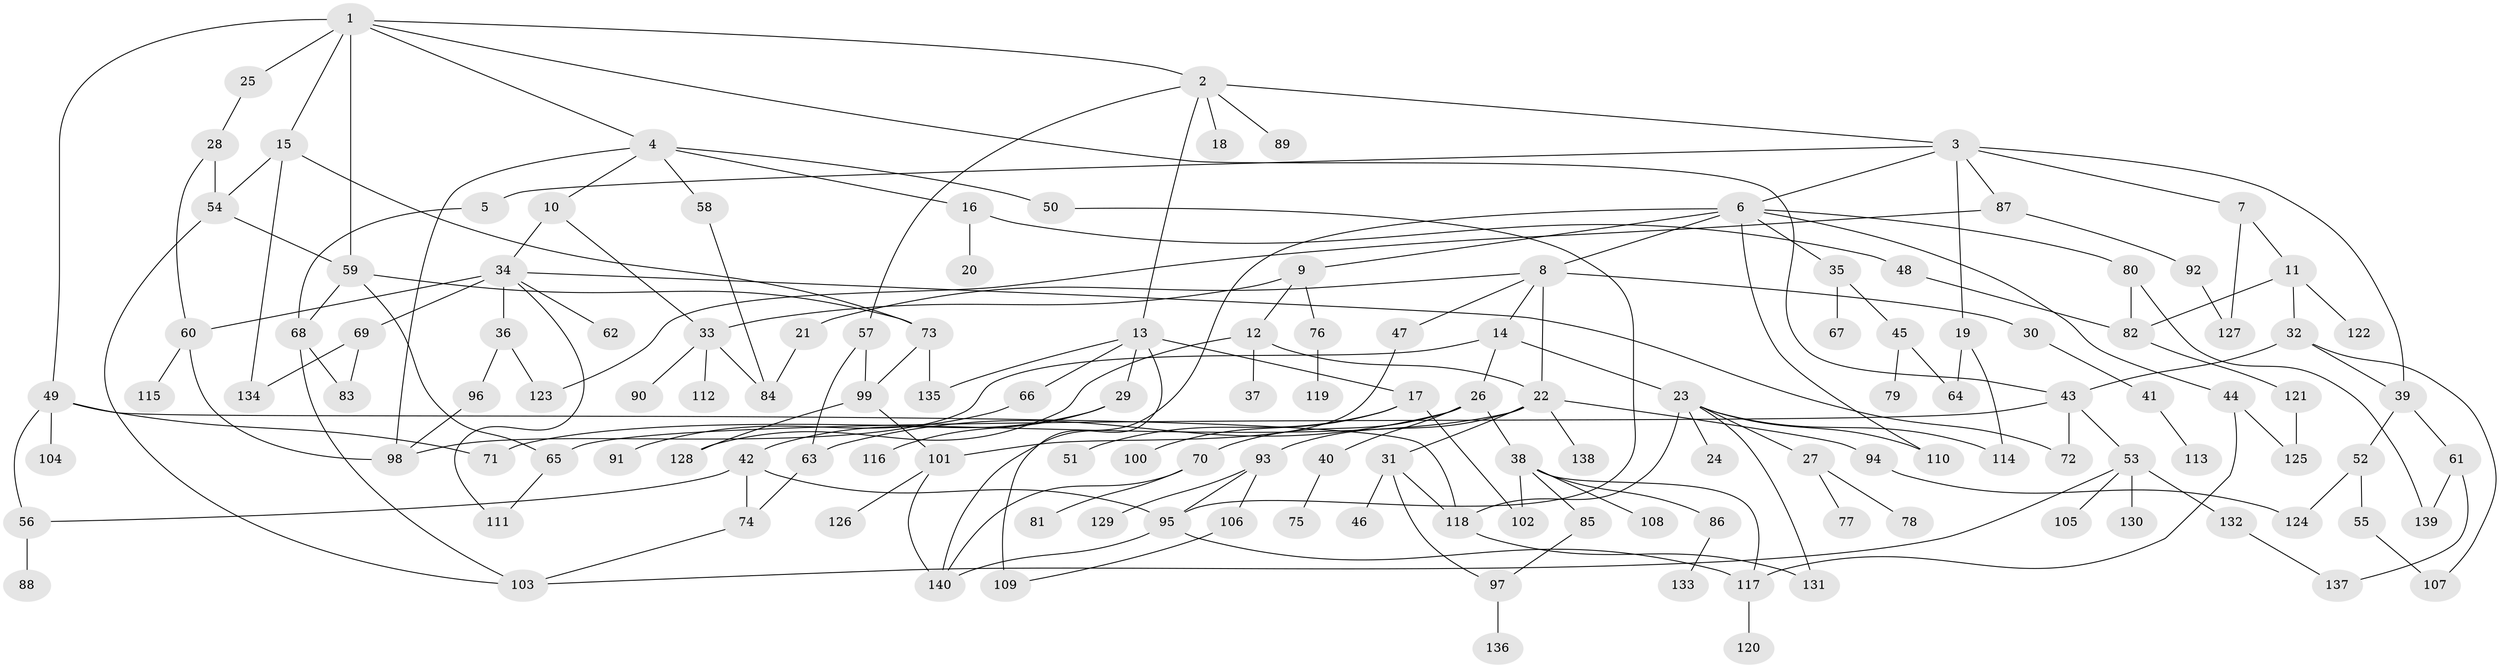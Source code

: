 // Generated by graph-tools (version 1.1) at 2025/10/02/27/25 16:10:56]
// undirected, 140 vertices, 194 edges
graph export_dot {
graph [start="1"]
  node [color=gray90,style=filled];
  1;
  2;
  3;
  4;
  5;
  6;
  7;
  8;
  9;
  10;
  11;
  12;
  13;
  14;
  15;
  16;
  17;
  18;
  19;
  20;
  21;
  22;
  23;
  24;
  25;
  26;
  27;
  28;
  29;
  30;
  31;
  32;
  33;
  34;
  35;
  36;
  37;
  38;
  39;
  40;
  41;
  42;
  43;
  44;
  45;
  46;
  47;
  48;
  49;
  50;
  51;
  52;
  53;
  54;
  55;
  56;
  57;
  58;
  59;
  60;
  61;
  62;
  63;
  64;
  65;
  66;
  67;
  68;
  69;
  70;
  71;
  72;
  73;
  74;
  75;
  76;
  77;
  78;
  79;
  80;
  81;
  82;
  83;
  84;
  85;
  86;
  87;
  88;
  89;
  90;
  91;
  92;
  93;
  94;
  95;
  96;
  97;
  98;
  99;
  100;
  101;
  102;
  103;
  104;
  105;
  106;
  107;
  108;
  109;
  110;
  111;
  112;
  113;
  114;
  115;
  116;
  117;
  118;
  119;
  120;
  121;
  122;
  123;
  124;
  125;
  126;
  127;
  128;
  129;
  130;
  131;
  132;
  133;
  134;
  135;
  136;
  137;
  138;
  139;
  140;
  1 -- 2;
  1 -- 4;
  1 -- 15;
  1 -- 25;
  1 -- 49;
  1 -- 59;
  1 -- 43;
  2 -- 3;
  2 -- 13;
  2 -- 18;
  2 -- 57;
  2 -- 89;
  3 -- 5;
  3 -- 6;
  3 -- 7;
  3 -- 19;
  3 -- 39;
  3 -- 87;
  4 -- 10;
  4 -- 16;
  4 -- 50;
  4 -- 58;
  4 -- 98;
  5 -- 68;
  6 -- 8;
  6 -- 9;
  6 -- 35;
  6 -- 44;
  6 -- 80;
  6 -- 140;
  6 -- 110;
  7 -- 11;
  7 -- 127;
  8 -- 14;
  8 -- 21;
  8 -- 30;
  8 -- 47;
  8 -- 22;
  9 -- 12;
  9 -- 76;
  9 -- 33;
  10 -- 33;
  10 -- 34;
  11 -- 32;
  11 -- 122;
  11 -- 82;
  12 -- 22;
  12 -- 37;
  12 -- 128;
  13 -- 17;
  13 -- 29;
  13 -- 66;
  13 -- 135;
  13 -- 109;
  14 -- 23;
  14 -- 26;
  14 -- 98;
  15 -- 54;
  15 -- 73;
  15 -- 134;
  16 -- 20;
  16 -- 48;
  17 -- 51;
  17 -- 100;
  17 -- 102;
  19 -- 64;
  19 -- 114;
  21 -- 84;
  22 -- 31;
  22 -- 93;
  22 -- 94;
  22 -- 138;
  22 -- 71;
  23 -- 24;
  23 -- 27;
  23 -- 110;
  23 -- 131;
  23 -- 114;
  23 -- 118;
  25 -- 28;
  26 -- 38;
  26 -- 40;
  26 -- 70;
  26 -- 63;
  27 -- 77;
  27 -- 78;
  28 -- 60;
  28 -- 54;
  29 -- 42;
  29 -- 116;
  30 -- 41;
  31 -- 46;
  31 -- 97;
  31 -- 118;
  32 -- 43;
  32 -- 39;
  32 -- 107;
  33 -- 84;
  33 -- 90;
  33 -- 112;
  34 -- 36;
  34 -- 60;
  34 -- 62;
  34 -- 69;
  34 -- 72;
  34 -- 111;
  35 -- 45;
  35 -- 67;
  36 -- 96;
  36 -- 123;
  38 -- 85;
  38 -- 86;
  38 -- 108;
  38 -- 102;
  38 -- 117;
  39 -- 52;
  39 -- 61;
  40 -- 75;
  41 -- 113;
  42 -- 74;
  42 -- 56;
  42 -- 95;
  43 -- 53;
  43 -- 65;
  43 -- 72;
  44 -- 117;
  44 -- 125;
  45 -- 79;
  45 -- 64;
  47 -- 101;
  48 -- 82;
  49 -- 56;
  49 -- 71;
  49 -- 104;
  49 -- 118;
  50 -- 95;
  52 -- 55;
  52 -- 124;
  53 -- 105;
  53 -- 130;
  53 -- 132;
  53 -- 103;
  54 -- 59;
  54 -- 103;
  55 -- 107;
  56 -- 88;
  57 -- 63;
  57 -- 99;
  58 -- 84;
  59 -- 73;
  59 -- 68;
  59 -- 65;
  60 -- 115;
  60 -- 98;
  61 -- 137;
  61 -- 139;
  63 -- 74;
  65 -- 111;
  66 -- 91;
  68 -- 103;
  68 -- 83;
  69 -- 83;
  69 -- 134;
  70 -- 81;
  70 -- 140;
  73 -- 135;
  73 -- 99;
  74 -- 103;
  76 -- 119;
  80 -- 82;
  80 -- 139;
  82 -- 121;
  85 -- 97;
  86 -- 133;
  87 -- 92;
  87 -- 123;
  92 -- 127;
  93 -- 106;
  93 -- 129;
  93 -- 95;
  94 -- 124;
  95 -- 140;
  95 -- 117;
  96 -- 98;
  97 -- 136;
  99 -- 128;
  99 -- 101;
  101 -- 126;
  101 -- 140;
  106 -- 109;
  117 -- 120;
  118 -- 131;
  121 -- 125;
  132 -- 137;
}
